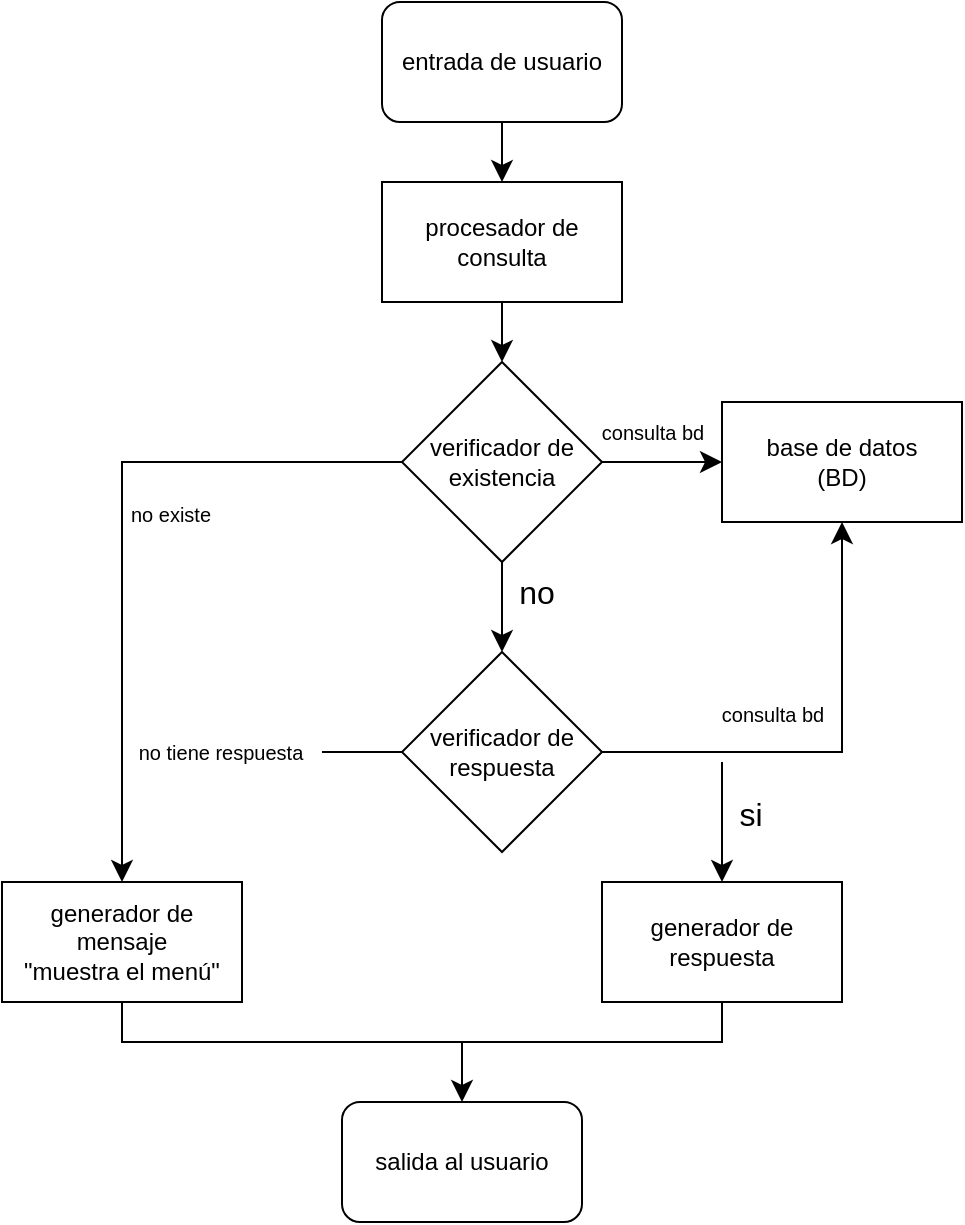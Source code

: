 <mxfile version="28.2.5">
  <diagram name="Página-1" id="wzNvjxZq4L55FMzk-5zb">
    <mxGraphModel dx="749" dy="525" grid="1" gridSize="10" guides="1" tooltips="1" connect="1" arrows="1" fold="1" page="1" pageScale="1" pageWidth="827" pageHeight="1169" math="0" shadow="0">
      <root>
        <mxCell id="0" />
        <mxCell id="1" parent="0" />
        <mxCell id="mNL_Matmd7xXm6e0I7zA-6" style="edgeStyle=none;curved=1;rounded=0;orthogonalLoop=1;jettySize=auto;html=1;exitX=0.5;exitY=1;exitDx=0;exitDy=0;entryX=0.5;entryY=0;entryDx=0;entryDy=0;fontSize=12;startSize=8;endSize=8;" edge="1" parent="1" source="mNL_Matmd7xXm6e0I7zA-2" target="mNL_Matmd7xXm6e0I7zA-4">
          <mxGeometry relative="1" as="geometry" />
        </mxCell>
        <mxCell id="mNL_Matmd7xXm6e0I7zA-2" value="entrada de usuario" style="rounded=1;whiteSpace=wrap;html=1;" vertex="1" parent="1">
          <mxGeometry x="730" y="770" width="120" height="60" as="geometry" />
        </mxCell>
        <mxCell id="mNL_Matmd7xXm6e0I7zA-7" style="edgeStyle=none;curved=1;rounded=0;orthogonalLoop=1;jettySize=auto;html=1;exitX=0.5;exitY=1;exitDx=0;exitDy=0;entryX=0.5;entryY=0;entryDx=0;entryDy=0;fontSize=12;startSize=8;endSize=8;" edge="1" parent="1" source="mNL_Matmd7xXm6e0I7zA-4" target="mNL_Matmd7xXm6e0I7zA-5">
          <mxGeometry relative="1" as="geometry" />
        </mxCell>
        <mxCell id="mNL_Matmd7xXm6e0I7zA-4" value="procesador de consulta" style="whiteSpace=wrap;html=1;" vertex="1" parent="1">
          <mxGeometry x="730" y="860" width="120" height="60" as="geometry" />
        </mxCell>
        <mxCell id="mNL_Matmd7xXm6e0I7zA-8" value="" style="edgeStyle=none;curved=1;rounded=0;orthogonalLoop=1;jettySize=auto;exitX=1;exitY=0.5;exitDx=0;exitDy=0;fontSize=12;startSize=8;endSize=8;textDirection=ltr;html=1;fontStyle=0;fontFamily=Helvetica;entryX=0;entryY=0.5;entryDx=0;entryDy=0;" edge="1" parent="1" source="mNL_Matmd7xXm6e0I7zA-5" target="mNL_Matmd7xXm6e0I7zA-11">
          <mxGeometry relative="1" as="geometry">
            <mxPoint x="880" y="1000" as="targetPoint" />
          </mxGeometry>
        </mxCell>
        <mxCell id="mNL_Matmd7xXm6e0I7zA-12" style="edgeStyle=orthogonalEdgeStyle;rounded=0;orthogonalLoop=1;jettySize=auto;html=1;exitX=0;exitY=0.5;exitDx=0;exitDy=0;fontSize=12;startSize=8;endSize=8;entryX=0.5;entryY=0;entryDx=0;entryDy=0;" edge="1" parent="1" source="mNL_Matmd7xXm6e0I7zA-5" target="mNL_Matmd7xXm6e0I7zA-15">
          <mxGeometry relative="1" as="geometry">
            <mxPoint x="600" y="1200" as="targetPoint" />
          </mxGeometry>
        </mxCell>
        <mxCell id="mNL_Matmd7xXm6e0I7zA-19" style="edgeStyle=none;curved=1;rounded=0;orthogonalLoop=1;jettySize=auto;html=1;exitX=0.5;exitY=1;exitDx=0;exitDy=0;entryX=0.5;entryY=0;entryDx=0;entryDy=0;fontSize=12;startSize=8;endSize=8;" edge="1" parent="1" source="mNL_Matmd7xXm6e0I7zA-5" target="mNL_Matmd7xXm6e0I7zA-18">
          <mxGeometry relative="1" as="geometry" />
        </mxCell>
        <mxCell id="mNL_Matmd7xXm6e0I7zA-5" value="verificador de existencia" style="rhombus;whiteSpace=wrap;html=1;" vertex="1" parent="1">
          <mxGeometry x="740" y="950" width="100" height="100" as="geometry" />
        </mxCell>
        <mxCell id="mNL_Matmd7xXm6e0I7zA-9" value="consulta bd" style="text;html=1;align=center;verticalAlign=middle;resizable=0;points=[];autosize=1;strokeColor=none;fillColor=none;fontSize=10;" vertex="1" parent="1">
          <mxGeometry x="830" y="970" width="70" height="30" as="geometry" />
        </mxCell>
        <mxCell id="mNL_Matmd7xXm6e0I7zA-11" value="base de datos&lt;div&gt;(BD)&lt;/div&gt;" style="whiteSpace=wrap;html=1;" vertex="1" parent="1">
          <mxGeometry x="900" y="970" width="120" height="60" as="geometry" />
        </mxCell>
        <mxCell id="mNL_Matmd7xXm6e0I7zA-13" value="no existe" style="text;html=1;align=center;verticalAlign=middle;resizable=0;points=[];autosize=1;strokeColor=none;fillColor=none;fontSize=10;" vertex="1" parent="1">
          <mxGeometry x="594" y="1011" width="60" height="30" as="geometry" />
        </mxCell>
        <mxCell id="mNL_Matmd7xXm6e0I7zA-14" value="no tiene respuesta" style="text;html=1;align=center;verticalAlign=middle;resizable=0;points=[];autosize=1;strokeColor=none;fillColor=none;fontSize=10;" vertex="1" parent="1">
          <mxGeometry x="594" y="1130" width="110" height="30" as="geometry" />
        </mxCell>
        <mxCell id="mNL_Matmd7xXm6e0I7zA-15" value="generador de mensaje&lt;div&gt;&quot;muestra el menú&quot;&lt;/div&gt;" style="whiteSpace=wrap;html=1;" vertex="1" parent="1">
          <mxGeometry x="540" y="1210" width="120" height="60" as="geometry" />
        </mxCell>
        <mxCell id="mNL_Matmd7xXm6e0I7zA-21" style="edgeStyle=orthogonalEdgeStyle;rounded=0;orthogonalLoop=1;jettySize=auto;html=1;exitX=1;exitY=0.5;exitDx=0;exitDy=0;fontSize=12;startSize=8;endSize=8;entryX=0.5;entryY=1;entryDx=0;entryDy=0;" edge="1" parent="1" source="mNL_Matmd7xXm6e0I7zA-18" target="mNL_Matmd7xXm6e0I7zA-11">
          <mxGeometry relative="1" as="geometry">
            <mxPoint x="960" y="1140" as="targetPoint" />
          </mxGeometry>
        </mxCell>
        <mxCell id="mNL_Matmd7xXm6e0I7zA-18" value="verificador de respuesta" style="rhombus;whiteSpace=wrap;html=1;" vertex="1" parent="1">
          <mxGeometry x="740" y="1095" width="100" height="100" as="geometry" />
        </mxCell>
        <mxCell id="mNL_Matmd7xXm6e0I7zA-20" value="no" style="text;html=1;align=center;verticalAlign=middle;resizable=0;points=[];autosize=1;strokeColor=none;fillColor=none;fontSize=16;" vertex="1" parent="1">
          <mxGeometry x="787" y="1050" width="40" height="30" as="geometry" />
        </mxCell>
        <mxCell id="mNL_Matmd7xXm6e0I7zA-22" value="consulta bd" style="text;html=1;align=center;verticalAlign=middle;resizable=0;points=[];autosize=1;strokeColor=none;fillColor=none;fontSize=10;" vertex="1" parent="1">
          <mxGeometry x="890" y="1111" width="70" height="30" as="geometry" />
        </mxCell>
        <mxCell id="mNL_Matmd7xXm6e0I7zA-23" value="" style="edgeStyle=none;orthogonalLoop=1;jettySize=auto;html=1;rounded=0;fontSize=12;startSize=8;endSize=8;curved=1;" edge="1" parent="1">
          <mxGeometry width="140" relative="1" as="geometry">
            <mxPoint x="900" y="1150" as="sourcePoint" />
            <mxPoint x="900" y="1210" as="targetPoint" />
            <Array as="points" />
          </mxGeometry>
        </mxCell>
        <mxCell id="mNL_Matmd7xXm6e0I7zA-24" value="si" style="text;html=1;align=center;verticalAlign=middle;resizable=0;points=[];autosize=1;strokeColor=none;fillColor=none;fontSize=16;" vertex="1" parent="1">
          <mxGeometry x="894" y="1161" width="40" height="30" as="geometry" />
        </mxCell>
        <mxCell id="mNL_Matmd7xXm6e0I7zA-25" value="generador de respuesta" style="whiteSpace=wrap;html=1;" vertex="1" parent="1">
          <mxGeometry x="840" y="1210" width="120" height="60" as="geometry" />
        </mxCell>
        <mxCell id="mNL_Matmd7xXm6e0I7zA-26" value="" style="edgeStyle=none;orthogonalLoop=1;jettySize=auto;html=1;rounded=0;fontSize=12;startSize=8;endSize=8;curved=1;entryX=0;entryY=0.5;entryDx=0;entryDy=0;endArrow=none;endFill=0;" edge="1" parent="1" target="mNL_Matmd7xXm6e0I7zA-18">
          <mxGeometry width="140" relative="1" as="geometry">
            <mxPoint x="700" y="1145" as="sourcePoint" />
            <mxPoint x="760" y="1100" as="targetPoint" />
            <Array as="points" />
          </mxGeometry>
        </mxCell>
        <mxCell id="mNL_Matmd7xXm6e0I7zA-27" value="" style="edgeStyle=orthogonalEdgeStyle;orthogonalLoop=1;jettySize=auto;html=1;rounded=0;fontSize=12;startSize=8;endSize=8;endArrow=none;endFill=0;exitX=0.5;exitY=1;exitDx=0;exitDy=0;entryX=0.5;entryY=1;entryDx=0;entryDy=0;" edge="1" parent="1" source="mNL_Matmd7xXm6e0I7zA-15" target="mNL_Matmd7xXm6e0I7zA-25">
          <mxGeometry width="140" relative="1" as="geometry">
            <mxPoint x="620" y="1100" as="sourcePoint" />
            <mxPoint x="760" y="1100" as="targetPoint" />
          </mxGeometry>
        </mxCell>
        <mxCell id="mNL_Matmd7xXm6e0I7zA-28" value="" style="edgeStyle=none;orthogonalLoop=1;jettySize=auto;html=1;rounded=0;fontSize=12;startSize=8;endSize=8;curved=1;" edge="1" parent="1">
          <mxGeometry width="140" relative="1" as="geometry">
            <mxPoint x="770" y="1290" as="sourcePoint" />
            <mxPoint x="770" y="1320" as="targetPoint" />
            <Array as="points" />
          </mxGeometry>
        </mxCell>
        <mxCell id="mNL_Matmd7xXm6e0I7zA-29" value="salida al usuario" style="rounded=1;whiteSpace=wrap;html=1;" vertex="1" parent="1">
          <mxGeometry x="710" y="1320" width="120" height="60" as="geometry" />
        </mxCell>
      </root>
    </mxGraphModel>
  </diagram>
</mxfile>
